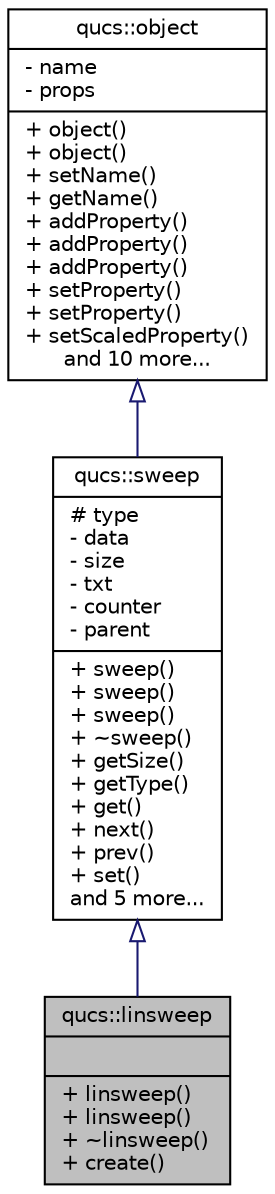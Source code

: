 digraph G
{
  edge [fontname="Helvetica",fontsize="10",labelfontname="Helvetica",labelfontsize="10"];
  node [fontname="Helvetica",fontsize="10",shape=record];
  Node1 [label="{qucs::linsweep\n||+ linsweep()\l+ linsweep()\l+ ~linsweep()\l+ create()\l}",height=0.2,width=0.4,color="black", fillcolor="grey75", style="filled" fontcolor="black"];
  Node2 -> Node1 [dir="back",color="midnightblue",fontsize="10",style="solid",arrowtail="onormal",fontname="Helvetica"];
  Node2 [label="{qucs::sweep\n|# type\l- data\l- size\l- txt\l- counter\l- parent\l|+ sweep()\l+ sweep()\l+ sweep()\l+ ~sweep()\l+ getSize()\l+ getType()\l+ get()\l+ next()\l+ prev()\l+ set()\land 5 more...}",height=0.2,width=0.4,color="black", fillcolor="white", style="filled",URL="$classqucs_1_1sweep.html"];
  Node3 -> Node2 [dir="back",color="midnightblue",fontsize="10",style="solid",arrowtail="onormal",fontname="Helvetica"];
  Node3 [label="{qucs::object\n|- name\l- props\l|+ object()\l+ object()\l+ setName()\l+ getName()\l+ addProperty()\l+ addProperty()\l+ addProperty()\l+ setProperty()\l+ setProperty()\l+ setScaledProperty()\land 10 more...}",height=0.2,width=0.4,color="black", fillcolor="white", style="filled",URL="$classqucs_1_1object.html",tooltip="generic object class."];
}
